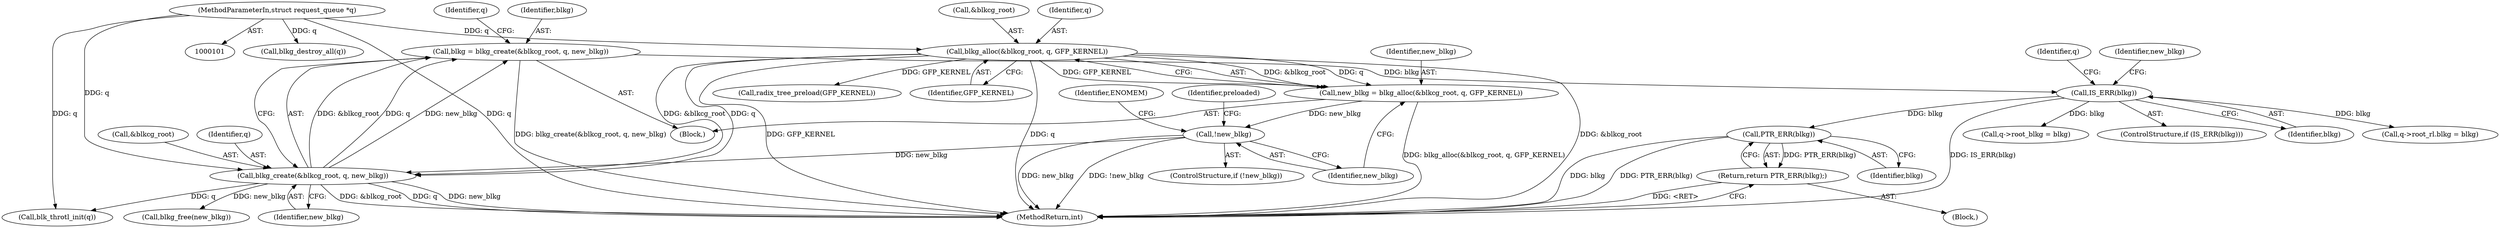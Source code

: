 digraph "0_linux_9b54d816e00425c3a517514e0d677bb3cec49258@pointer" {
"1000153" [label="(Call,PTR_ERR(blkg))"];
"1000147" [label="(Call,IS_ERR(blkg))"];
"1000131" [label="(Call,blkg = blkg_create(&blkcg_root, q, new_blkg))"];
"1000133" [label="(Call,blkg_create(&blkcg_root, q, new_blkg))"];
"1000110" [label="(Call,blkg_alloc(&blkcg_root, q, GFP_KERNEL))"];
"1000102" [label="(MethodParameterIn,struct request_queue *q)"];
"1000116" [label="(Call,!new_blkg)"];
"1000108" [label="(Call,new_blkg = blkg_alloc(&blkcg_root, q, GFP_KERNEL))"];
"1000152" [label="(Return,return PTR_ERR(blkg);)"];
"1000133" [label="(Call,blkg_create(&blkcg_root, q, new_blkg))"];
"1000116" [label="(Call,!new_blkg)"];
"1000124" [label="(Call,radix_tree_preload(GFP_KERNEL))"];
"1000114" [label="(Identifier,GFP_KERNEL)"];
"1000137" [label="(Identifier,new_blkg)"];
"1000150" [label="(Call,blkg_free(new_blkg))"];
"1000134" [label="(Call,&blkcg_root)"];
"1000186" [label="(MethodReturn,int)"];
"1000152" [label="(Return,return PTR_ERR(blkg);)"];
"1000155" [label="(Call,q->root_blkg = blkg)"];
"1000115" [label="(ControlStructure,if (!new_blkg))"];
"1000140" [label="(Identifier,q)"];
"1000120" [label="(Identifier,ENOMEM)"];
"1000110" [label="(Call,blkg_alloc(&blkcg_root, q, GFP_KERNEL))"];
"1000157" [label="(Identifier,q)"];
"1000108" [label="(Call,new_blkg = blkg_alloc(&blkcg_root, q, GFP_KERNEL))"];
"1000178" [label="(Call,blkg_destroy_all(q))"];
"1000117" [label="(Identifier,new_blkg)"];
"1000103" [label="(Block,)"];
"1000146" [label="(ControlStructure,if (IS_ERR(blkg)))"];
"1000111" [label="(Call,&blkcg_root)"];
"1000148" [label="(Identifier,blkg)"];
"1000102" [label="(MethodParameterIn,struct request_queue *q)"];
"1000153" [label="(Call,PTR_ERR(blkg))"];
"1000113" [label="(Identifier,q)"];
"1000149" [label="(Block,)"];
"1000109" [label="(Identifier,new_blkg)"];
"1000132" [label="(Identifier,blkg)"];
"1000154" [label="(Identifier,blkg)"];
"1000122" [label="(Identifier,preloaded)"];
"1000147" [label="(Call,IS_ERR(blkg))"];
"1000160" [label="(Call,q->root_rl.blkg = blkg)"];
"1000131" [label="(Call,blkg = blkg_create(&blkcg_root, q, new_blkg))"];
"1000151" [label="(Identifier,new_blkg)"];
"1000169" [label="(Call,blk_throtl_init(q))"];
"1000136" [label="(Identifier,q)"];
"1000153" -> "1000152"  [label="AST: "];
"1000153" -> "1000154"  [label="CFG: "];
"1000154" -> "1000153"  [label="AST: "];
"1000152" -> "1000153"  [label="CFG: "];
"1000153" -> "1000186"  [label="DDG: blkg"];
"1000153" -> "1000186"  [label="DDG: PTR_ERR(blkg)"];
"1000153" -> "1000152"  [label="DDG: PTR_ERR(blkg)"];
"1000147" -> "1000153"  [label="DDG: blkg"];
"1000147" -> "1000146"  [label="AST: "];
"1000147" -> "1000148"  [label="CFG: "];
"1000148" -> "1000147"  [label="AST: "];
"1000151" -> "1000147"  [label="CFG: "];
"1000157" -> "1000147"  [label="CFG: "];
"1000147" -> "1000186"  [label="DDG: IS_ERR(blkg)"];
"1000131" -> "1000147"  [label="DDG: blkg"];
"1000147" -> "1000155"  [label="DDG: blkg"];
"1000147" -> "1000160"  [label="DDG: blkg"];
"1000131" -> "1000103"  [label="AST: "];
"1000131" -> "1000133"  [label="CFG: "];
"1000132" -> "1000131"  [label="AST: "];
"1000133" -> "1000131"  [label="AST: "];
"1000140" -> "1000131"  [label="CFG: "];
"1000131" -> "1000186"  [label="DDG: blkg_create(&blkcg_root, q, new_blkg)"];
"1000133" -> "1000131"  [label="DDG: &blkcg_root"];
"1000133" -> "1000131"  [label="DDG: q"];
"1000133" -> "1000131"  [label="DDG: new_blkg"];
"1000133" -> "1000137"  [label="CFG: "];
"1000134" -> "1000133"  [label="AST: "];
"1000136" -> "1000133"  [label="AST: "];
"1000137" -> "1000133"  [label="AST: "];
"1000133" -> "1000186"  [label="DDG: &blkcg_root"];
"1000133" -> "1000186"  [label="DDG: q"];
"1000133" -> "1000186"  [label="DDG: new_blkg"];
"1000110" -> "1000133"  [label="DDG: &blkcg_root"];
"1000110" -> "1000133"  [label="DDG: q"];
"1000102" -> "1000133"  [label="DDG: q"];
"1000116" -> "1000133"  [label="DDG: new_blkg"];
"1000133" -> "1000150"  [label="DDG: new_blkg"];
"1000133" -> "1000169"  [label="DDG: q"];
"1000110" -> "1000108"  [label="AST: "];
"1000110" -> "1000114"  [label="CFG: "];
"1000111" -> "1000110"  [label="AST: "];
"1000113" -> "1000110"  [label="AST: "];
"1000114" -> "1000110"  [label="AST: "];
"1000108" -> "1000110"  [label="CFG: "];
"1000110" -> "1000186"  [label="DDG: GFP_KERNEL"];
"1000110" -> "1000186"  [label="DDG: q"];
"1000110" -> "1000186"  [label="DDG: &blkcg_root"];
"1000110" -> "1000108"  [label="DDG: &blkcg_root"];
"1000110" -> "1000108"  [label="DDG: q"];
"1000110" -> "1000108"  [label="DDG: GFP_KERNEL"];
"1000102" -> "1000110"  [label="DDG: q"];
"1000110" -> "1000124"  [label="DDG: GFP_KERNEL"];
"1000102" -> "1000101"  [label="AST: "];
"1000102" -> "1000186"  [label="DDG: q"];
"1000102" -> "1000169"  [label="DDG: q"];
"1000102" -> "1000178"  [label="DDG: q"];
"1000116" -> "1000115"  [label="AST: "];
"1000116" -> "1000117"  [label="CFG: "];
"1000117" -> "1000116"  [label="AST: "];
"1000120" -> "1000116"  [label="CFG: "];
"1000122" -> "1000116"  [label="CFG: "];
"1000116" -> "1000186"  [label="DDG: new_blkg"];
"1000116" -> "1000186"  [label="DDG: !new_blkg"];
"1000108" -> "1000116"  [label="DDG: new_blkg"];
"1000108" -> "1000103"  [label="AST: "];
"1000109" -> "1000108"  [label="AST: "];
"1000117" -> "1000108"  [label="CFG: "];
"1000108" -> "1000186"  [label="DDG: blkg_alloc(&blkcg_root, q, GFP_KERNEL)"];
"1000152" -> "1000149"  [label="AST: "];
"1000186" -> "1000152"  [label="CFG: "];
"1000152" -> "1000186"  [label="DDG: <RET>"];
}
